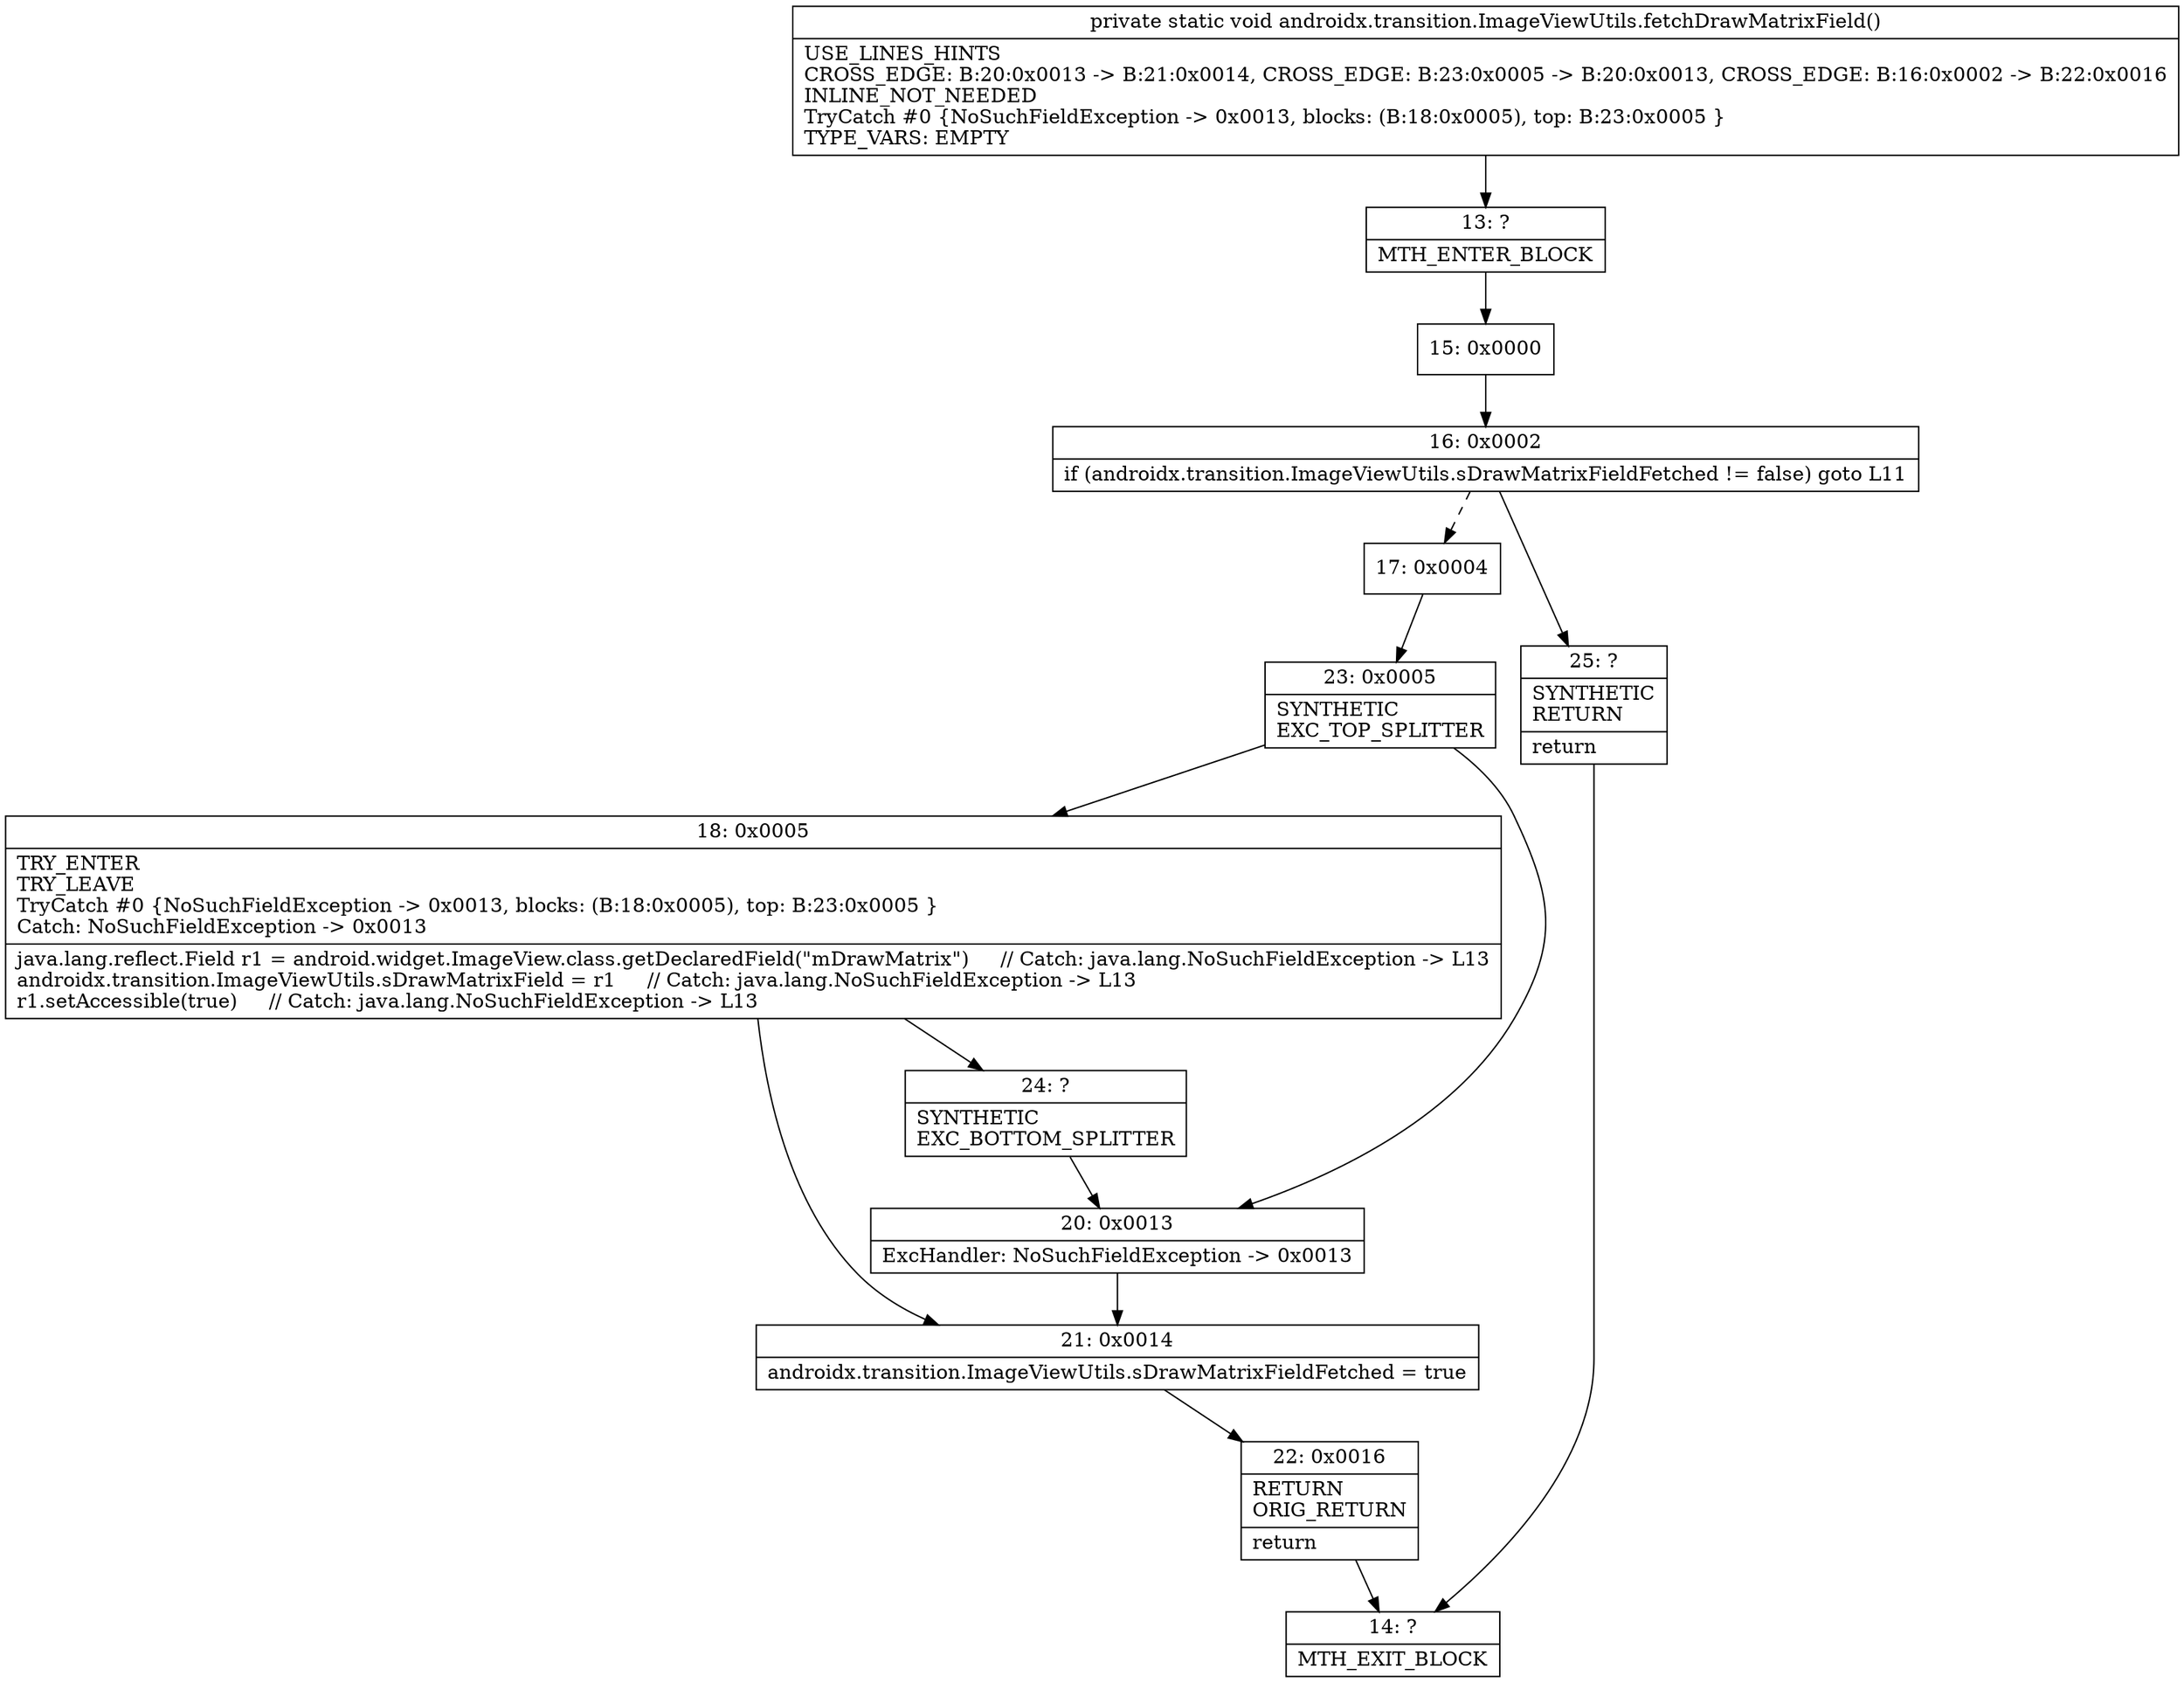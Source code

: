 digraph "CFG forandroidx.transition.ImageViewUtils.fetchDrawMatrixField()V" {
Node_13 [shape=record,label="{13\:\ ?|MTH_ENTER_BLOCK\l}"];
Node_15 [shape=record,label="{15\:\ 0x0000}"];
Node_16 [shape=record,label="{16\:\ 0x0002|if (androidx.transition.ImageViewUtils.sDrawMatrixFieldFetched != false) goto L11\l}"];
Node_17 [shape=record,label="{17\:\ 0x0004}"];
Node_23 [shape=record,label="{23\:\ 0x0005|SYNTHETIC\lEXC_TOP_SPLITTER\l}"];
Node_18 [shape=record,label="{18\:\ 0x0005|TRY_ENTER\lTRY_LEAVE\lTryCatch #0 \{NoSuchFieldException \-\> 0x0013, blocks: (B:18:0x0005), top: B:23:0x0005 \}\lCatch: NoSuchFieldException \-\> 0x0013\l|java.lang.reflect.Field r1 = android.widget.ImageView.class.getDeclaredField(\"mDrawMatrix\")     \/\/ Catch: java.lang.NoSuchFieldException \-\> L13\landroidx.transition.ImageViewUtils.sDrawMatrixField = r1     \/\/ Catch: java.lang.NoSuchFieldException \-\> L13\lr1.setAccessible(true)     \/\/ Catch: java.lang.NoSuchFieldException \-\> L13\l}"];
Node_21 [shape=record,label="{21\:\ 0x0014|androidx.transition.ImageViewUtils.sDrawMatrixFieldFetched = true\l}"];
Node_22 [shape=record,label="{22\:\ 0x0016|RETURN\lORIG_RETURN\l|return\l}"];
Node_14 [shape=record,label="{14\:\ ?|MTH_EXIT_BLOCK\l}"];
Node_24 [shape=record,label="{24\:\ ?|SYNTHETIC\lEXC_BOTTOM_SPLITTER\l}"];
Node_20 [shape=record,label="{20\:\ 0x0013|ExcHandler: NoSuchFieldException \-\> 0x0013\l}"];
Node_25 [shape=record,label="{25\:\ ?|SYNTHETIC\lRETURN\l|return\l}"];
MethodNode[shape=record,label="{private static void androidx.transition.ImageViewUtils.fetchDrawMatrixField()  | USE_LINES_HINTS\lCROSS_EDGE: B:20:0x0013 \-\> B:21:0x0014, CROSS_EDGE: B:23:0x0005 \-\> B:20:0x0013, CROSS_EDGE: B:16:0x0002 \-\> B:22:0x0016\lINLINE_NOT_NEEDED\lTryCatch #0 \{NoSuchFieldException \-\> 0x0013, blocks: (B:18:0x0005), top: B:23:0x0005 \}\lTYPE_VARS: EMPTY\l}"];
MethodNode -> Node_13;Node_13 -> Node_15;
Node_15 -> Node_16;
Node_16 -> Node_17[style=dashed];
Node_16 -> Node_25;
Node_17 -> Node_23;
Node_23 -> Node_18;
Node_23 -> Node_20;
Node_18 -> Node_21;
Node_18 -> Node_24;
Node_21 -> Node_22;
Node_22 -> Node_14;
Node_24 -> Node_20;
Node_20 -> Node_21;
Node_25 -> Node_14;
}

